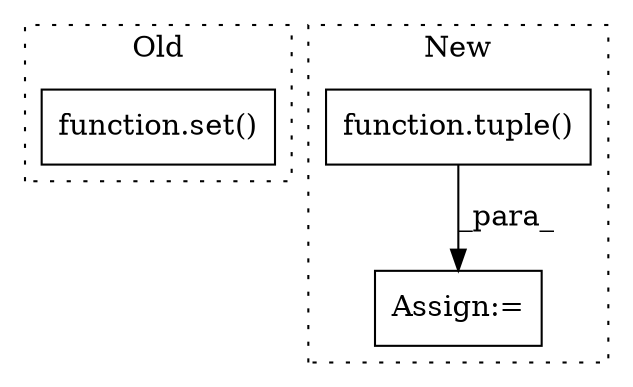 digraph G {
subgraph cluster0 {
1 [label="function.set()" a="75" s="2539,2550" l="4,1" shape="box"];
label = "Old";
style="dotted";
}
subgraph cluster1 {
2 [label="function.tuple()" a="75" s="2412,2430" l="6,1" shape="box"];
3 [label="Assign:=" a="68" s="2442" l="3" shape="box"];
label = "New";
style="dotted";
}
2 -> 3 [label="_para_"];
}